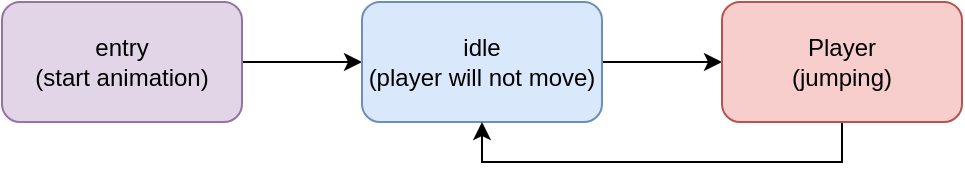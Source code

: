 <mxfile version="16.4.3" type="device"><diagram id="aBhKBR9rQw2oFls0cXRu" name="Page-1"><mxGraphModel dx="1422" dy="717" grid="1" gridSize="10" guides="1" tooltips="1" connect="1" arrows="1" fold="1" page="1" pageScale="1" pageWidth="850" pageHeight="1100" math="0" shadow="0"><root><mxCell id="0"/><mxCell id="1" parent="0"/><mxCell id="7RhyFNecOxMiKQ72OoQA-2" style="edgeStyle=orthogonalEdgeStyle;rounded=0;orthogonalLoop=1;jettySize=auto;html=1;" edge="1" parent="1" source="7RhyFNecOxMiKQ72OoQA-1"><mxGeometry relative="1" as="geometry"><mxPoint x="340" y="190" as="targetPoint"/></mxGeometry></mxCell><mxCell id="7RhyFNecOxMiKQ72OoQA-1" value="entry&lt;br&gt;(start animation)" style="rounded=1;whiteSpace=wrap;html=1;fillColor=#e1d5e7;strokeColor=#9673a6;" vertex="1" parent="1"><mxGeometry x="160" y="160" width="120" height="60" as="geometry"/></mxCell><mxCell id="7RhyFNecOxMiKQ72OoQA-4" style="edgeStyle=orthogonalEdgeStyle;rounded=0;orthogonalLoop=1;jettySize=auto;html=1;" edge="1" parent="1" source="7RhyFNecOxMiKQ72OoQA-3"><mxGeometry relative="1" as="geometry"><mxPoint x="520" y="190" as="targetPoint"/></mxGeometry></mxCell><mxCell id="7RhyFNecOxMiKQ72OoQA-3" value="idle&lt;br&gt;(player will not move)" style="rounded=1;whiteSpace=wrap;html=1;fillColor=#dae8fc;strokeColor=#6c8ebf;" vertex="1" parent="1"><mxGeometry x="340" y="160" width="120" height="60" as="geometry"/></mxCell><mxCell id="7RhyFNecOxMiKQ72OoQA-6" style="edgeStyle=orthogonalEdgeStyle;rounded=0;orthogonalLoop=1;jettySize=auto;html=1;entryX=0.5;entryY=1;entryDx=0;entryDy=0;" edge="1" parent="1" source="7RhyFNecOxMiKQ72OoQA-5" target="7RhyFNecOxMiKQ72OoQA-3"><mxGeometry relative="1" as="geometry"><mxPoint x="570" y="280" as="targetPoint"/><Array as="points"><mxPoint x="580" y="240"/><mxPoint x="400" y="240"/></Array></mxGeometry></mxCell><mxCell id="7RhyFNecOxMiKQ72OoQA-5" value="Player&lt;br&gt;(jumping)" style="rounded=1;whiteSpace=wrap;html=1;fillColor=#f8cecc;strokeColor=#b85450;" vertex="1" parent="1"><mxGeometry x="520" y="160" width="120" height="60" as="geometry"/></mxCell></root></mxGraphModel></diagram></mxfile>